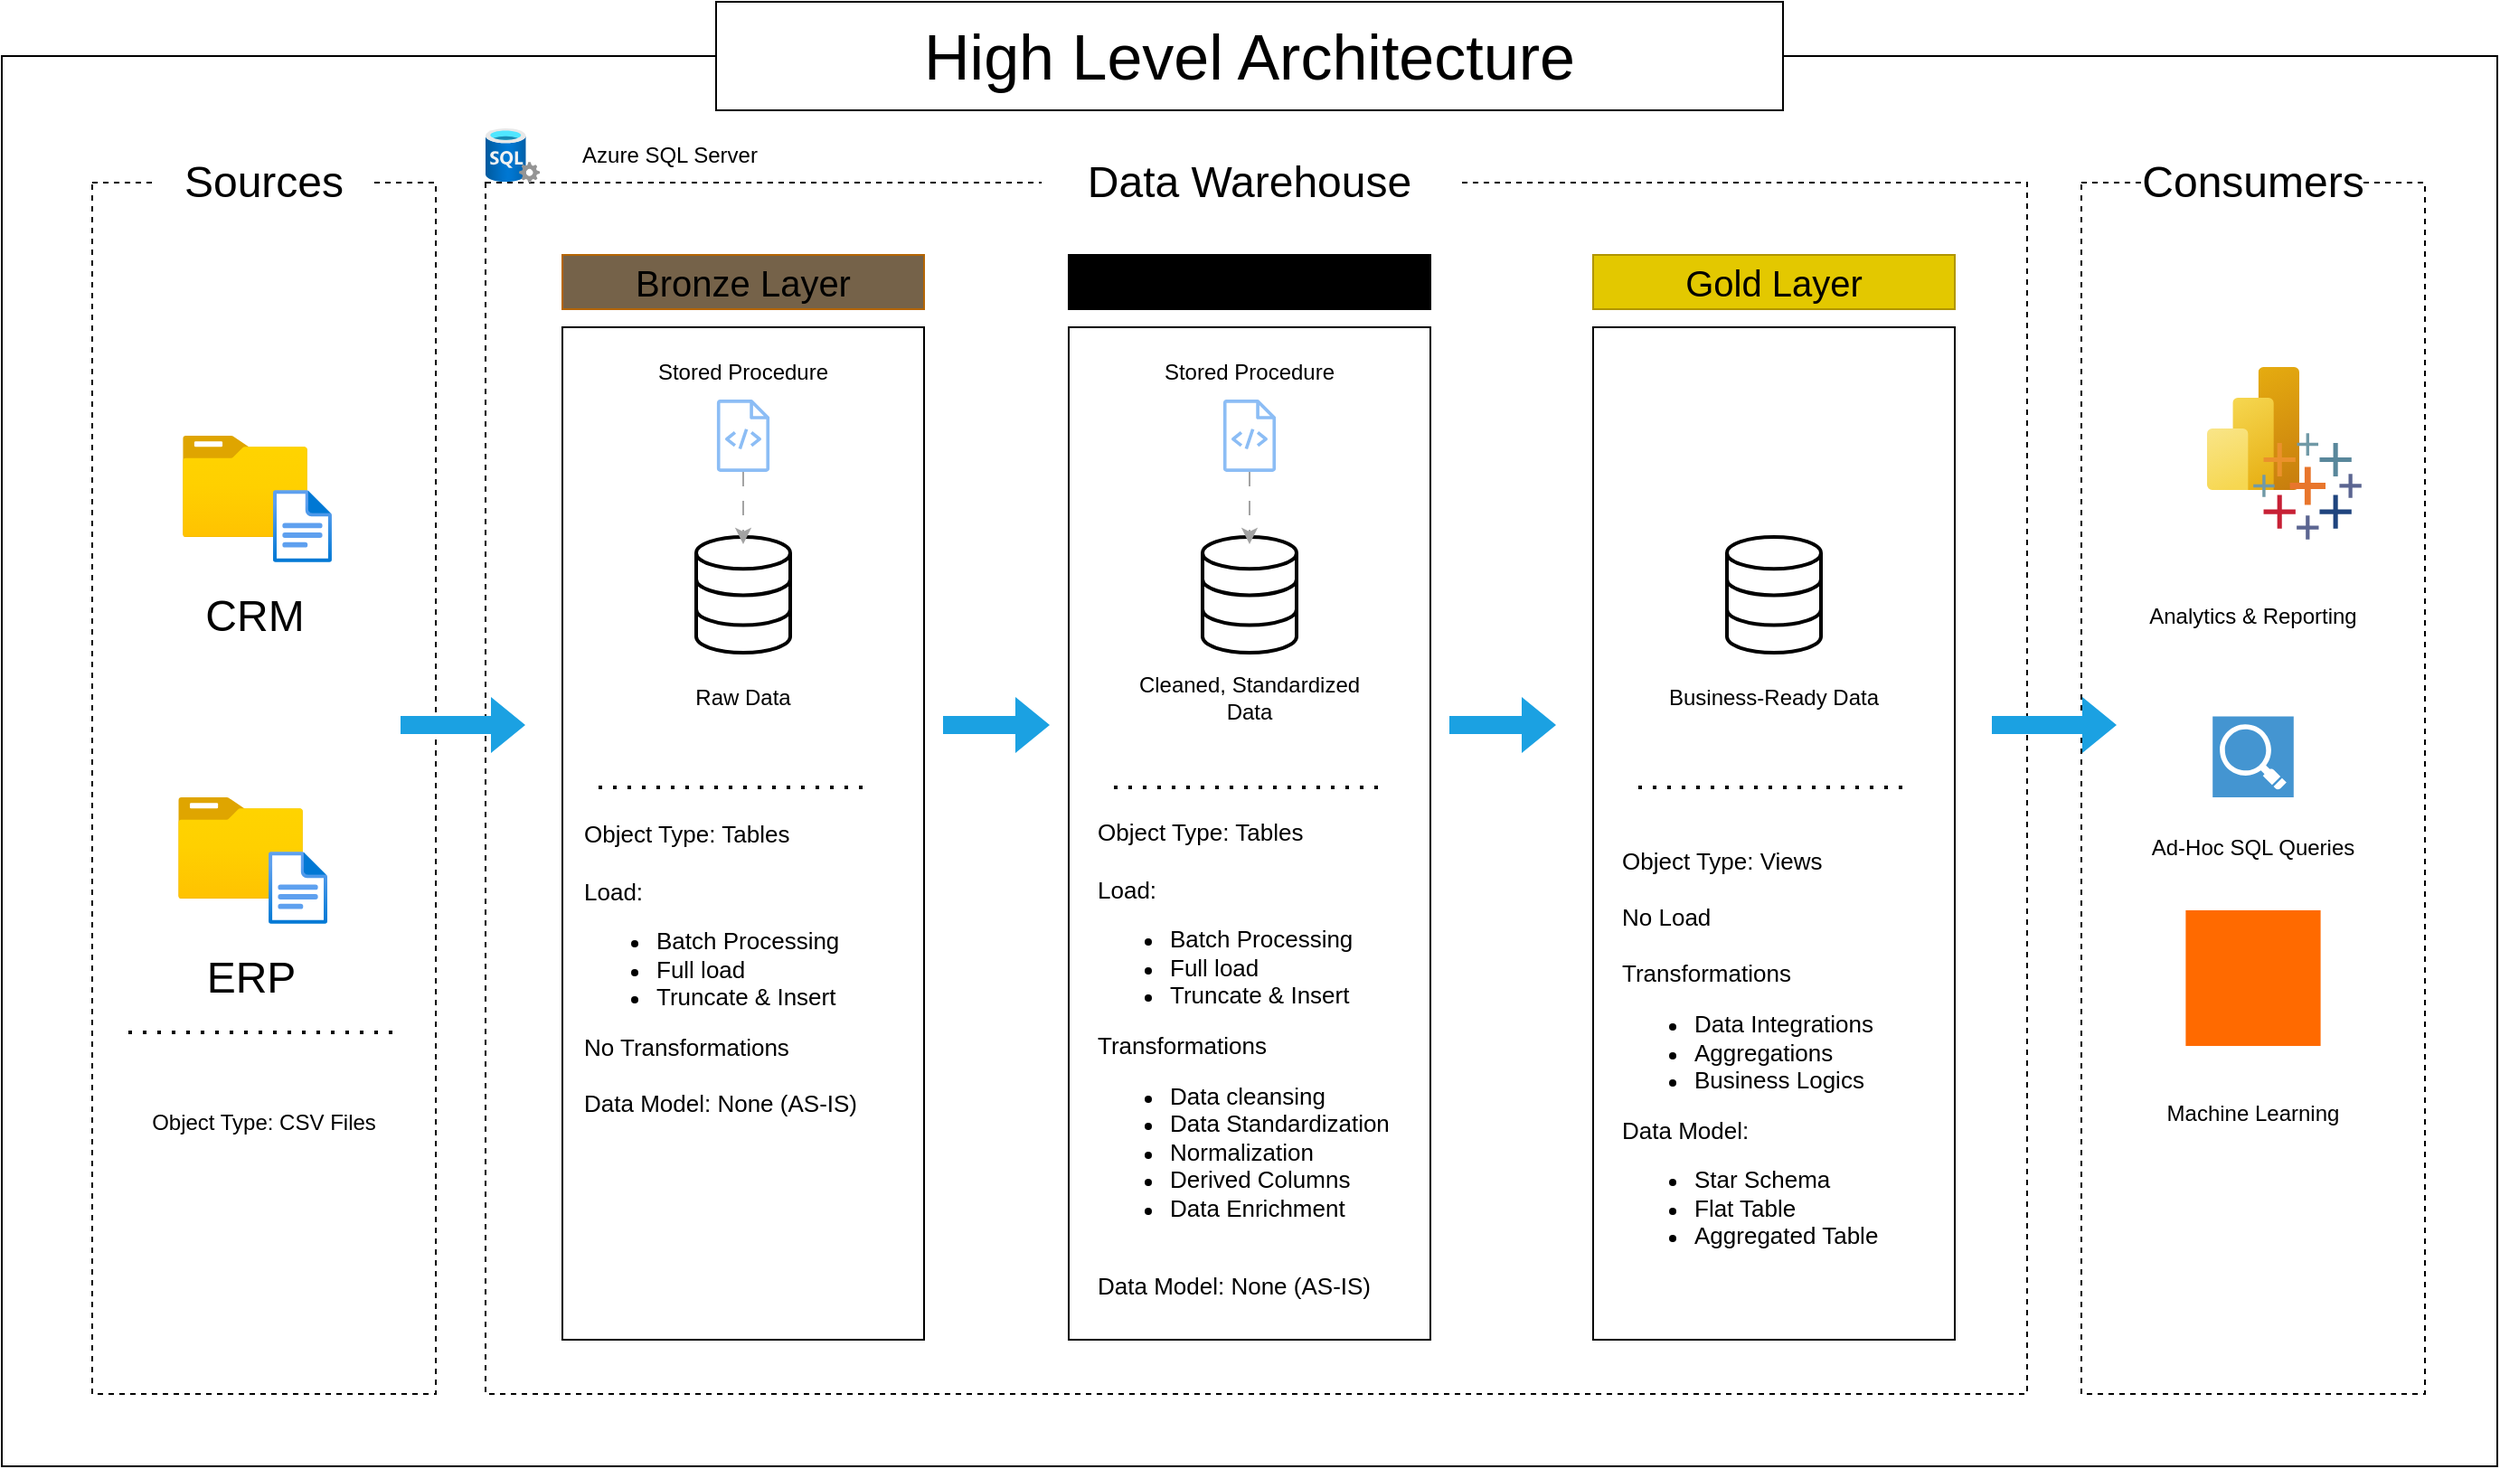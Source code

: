<mxfile version="27.0.9">
  <diagram name="Page-1" id="TnLcbnxKhTQtmt_fRVsT">
    <mxGraphModel dx="1426" dy="912" grid="1" gridSize="10" guides="1" tooltips="1" connect="1" arrows="1" fold="1" page="1" pageScale="1" pageWidth="850" pageHeight="1100" math="0" shadow="0">
      <root>
        <mxCell id="0" />
        <mxCell id="1" parent="0" />
        <mxCell id="Jh2IHpoM0chBitL3KO0X-1" value="" style="rounded=0;whiteSpace=wrap;html=1;" vertex="1" parent="1">
          <mxGeometry x="40" y="90" width="1380" height="780" as="geometry" />
        </mxCell>
        <mxCell id="Jh2IHpoM0chBitL3KO0X-2" value="&lt;font style=&quot;font-size: 35px;&quot;&gt;High Level Architecture&lt;/font&gt;" style="rounded=0;whiteSpace=wrap;html=1;" vertex="1" parent="1">
          <mxGeometry x="435" y="60" width="590" height="60" as="geometry" />
        </mxCell>
        <mxCell id="Jh2IHpoM0chBitL3KO0X-3" value="" style="rounded=0;whiteSpace=wrap;html=1;dashed=1;" vertex="1" parent="1">
          <mxGeometry x="90" y="160" width="190" height="670" as="geometry" />
        </mxCell>
        <mxCell id="Jh2IHpoM0chBitL3KO0X-4" value="&lt;font style=&quot;font-size: 24px;&quot;&gt;Sources&lt;/font&gt;" style="rounded=0;whiteSpace=wrap;html=1;strokeColor=none;" vertex="1" parent="1">
          <mxGeometry x="125" y="130" width="120" height="60" as="geometry" />
        </mxCell>
        <mxCell id="Jh2IHpoM0chBitL3KO0X-5" value="" style="rounded=0;whiteSpace=wrap;html=1;dashed=1;" vertex="1" parent="1">
          <mxGeometry x="307.5" y="160" width="852.5" height="670" as="geometry" />
        </mxCell>
        <mxCell id="Jh2IHpoM0chBitL3KO0X-6" value="&lt;font style=&quot;font-size: 24px;&quot;&gt;Data Warehouse&lt;/font&gt;" style="rounded=0;whiteSpace=wrap;html=1;strokeColor=none;" vertex="1" parent="1">
          <mxGeometry x="615" y="130" width="230" height="60" as="geometry" />
        </mxCell>
        <mxCell id="Jh2IHpoM0chBitL3KO0X-7" value="" style="rounded=0;whiteSpace=wrap;html=1;dashed=1;" vertex="1" parent="1">
          <mxGeometry x="1190" y="160" width="190" height="670" as="geometry" />
        </mxCell>
        <mxCell id="Jh2IHpoM0chBitL3KO0X-8" value="&lt;font style=&quot;font-size: 24px;&quot;&gt;Consumers&lt;/font&gt;" style="rounded=0;whiteSpace=wrap;html=1;strokeColor=none;" vertex="1" parent="1">
          <mxGeometry x="1225" y="130" width="120" height="60" as="geometry" />
        </mxCell>
        <mxCell id="Jh2IHpoM0chBitL3KO0X-9" value="" style="image;aspect=fixed;html=1;points=[];align=center;fontSize=12;image=img/lib/azure2/general/Folder_Blank.svg;" vertex="1" parent="1">
          <mxGeometry x="140" y="300" width="69" height="56.0" as="geometry" />
        </mxCell>
        <mxCell id="Jh2IHpoM0chBitL3KO0X-10" value="" style="image;aspect=fixed;html=1;points=[];align=center;fontSize=12;image=img/lib/azure2/general/File.svg;" vertex="1" parent="1">
          <mxGeometry x="190" y="330" width="32.46" height="40" as="geometry" />
        </mxCell>
        <mxCell id="Jh2IHpoM0chBitL3KO0X-11" value="&lt;font style=&quot;font-size: 24px;&quot;&gt;CRM&lt;/font&gt;" style="rounded=0;whiteSpace=wrap;html=1;strokeColor=none;" vertex="1" parent="1">
          <mxGeometry x="140" y="370" width="80" height="60" as="geometry" />
        </mxCell>
        <mxCell id="Jh2IHpoM0chBitL3KO0X-12" value="" style="image;aspect=fixed;html=1;points=[];align=center;fontSize=12;image=img/lib/azure2/general/Folder_Blank.svg;" vertex="1" parent="1">
          <mxGeometry x="137.54" y="500" width="69" height="56.0" as="geometry" />
        </mxCell>
        <mxCell id="Jh2IHpoM0chBitL3KO0X-13" value="" style="image;aspect=fixed;html=1;points=[];align=center;fontSize=12;image=img/lib/azure2/general/File.svg;" vertex="1" parent="1">
          <mxGeometry x="187.54" y="530" width="32.46" height="40" as="geometry" />
        </mxCell>
        <mxCell id="Jh2IHpoM0chBitL3KO0X-14" value="&lt;font style=&quot;font-size: 24px;&quot;&gt;ERP&lt;/font&gt;" style="rounded=0;whiteSpace=wrap;html=1;strokeColor=none;" vertex="1" parent="1">
          <mxGeometry x="137.54" y="570" width="80" height="60" as="geometry" />
        </mxCell>
        <mxCell id="Jh2IHpoM0chBitL3KO0X-16" value="" style="endArrow=none;dashed=1;html=1;dashPattern=1 3;strokeWidth=2;rounded=0;strokeColor=default;" edge="1" parent="1">
          <mxGeometry width="50" height="50" relative="1" as="geometry">
            <mxPoint x="110" y="630" as="sourcePoint" />
            <mxPoint x="260" y="630" as="targetPoint" />
          </mxGeometry>
        </mxCell>
        <mxCell id="Jh2IHpoM0chBitL3KO0X-18" value="Object Type: CSV Files" style="rounded=0;whiteSpace=wrap;html=1;strokeColor=none;" vertex="1" parent="1">
          <mxGeometry x="110" y="650" width="150" height="60" as="geometry" />
        </mxCell>
        <mxCell id="Jh2IHpoM0chBitL3KO0X-20" value="" style="shape=flexArrow;endArrow=classic;html=1;rounded=0;fillColor=#1ba1e2;strokeColor=none;strokeWidth=1;" edge="1" parent="1">
          <mxGeometry width="50" height="50" relative="1" as="geometry">
            <mxPoint x="260" y="460" as="sourcePoint" />
            <mxPoint x="330" y="460" as="targetPoint" />
          </mxGeometry>
        </mxCell>
        <mxCell id="Jh2IHpoM0chBitL3KO0X-22" value="" style="rounded=0;whiteSpace=wrap;html=1;fillColor=none;strokeColor=light-dark(#000000,#756249);strokeWidth=1;" vertex="1" parent="1">
          <mxGeometry x="350" y="240" width="200" height="560" as="geometry" />
        </mxCell>
        <mxCell id="Jh2IHpoM0chBitL3KO0X-23" value="&lt;font style=&quot;font-size: 20px;&quot;&gt;Bronze Layer&lt;/font&gt;" style="rounded=0;whiteSpace=wrap;html=1;fillColor=#756249;strokeColor=light-dark(#b46504, #756249);" vertex="1" parent="1">
          <mxGeometry x="350" y="200" width="200" height="30" as="geometry" />
        </mxCell>
        <mxCell id="Jh2IHpoM0chBitL3KO0X-24" value="Stored Procedure" style="rounded=0;whiteSpace=wrap;html=1;fillColor=none;strokeColor=none;" vertex="1" parent="1">
          <mxGeometry x="370" y="250" width="160" height="30" as="geometry" />
        </mxCell>
        <mxCell id="Jh2IHpoM0chBitL3KO0X-26" value="" style="sketch=0;outlineConnect=0;fontColor=#232F3E;gradientColor=none;fillColor=#8CBDF5;strokeColor=default;dashed=0;verticalLabelPosition=bottom;verticalAlign=top;align=center;html=1;fontSize=12;fontStyle=0;aspect=fixed;pointerEvents=1;shape=mxgraph.aws4.source_code;" vertex="1" parent="1">
          <mxGeometry x="435.38" y="280" width="29.23" height="40" as="geometry" />
        </mxCell>
        <mxCell id="Jh2IHpoM0chBitL3KO0X-27" value="" style="html=1;verticalLabelPosition=bottom;align=center;labelBackgroundColor=#ffffff;verticalAlign=top;strokeWidth=2;strokeColor=light-dark(#000000,#756249);shadow=0;dashed=0;shape=mxgraph.ios7.icons.data;fillColor=none;" vertex="1" parent="1">
          <mxGeometry x="424" y="356" width="52" height="64" as="geometry" />
        </mxCell>
        <mxCell id="Jh2IHpoM0chBitL3KO0X-28" value="" style="endArrow=classic;html=1;rounded=0;dashed=1;dashPattern=8 8;strokeColor=#A3A3A3;" edge="1" parent="1" source="Jh2IHpoM0chBitL3KO0X-26">
          <mxGeometry width="50" height="50" relative="1" as="geometry">
            <mxPoint x="710" y="520" as="sourcePoint" />
            <mxPoint x="450" y="360" as="targetPoint" />
          </mxGeometry>
        </mxCell>
        <mxCell id="Jh2IHpoM0chBitL3KO0X-29" value="" style="endArrow=none;dashed=1;html=1;dashPattern=1 3;strokeWidth=2;rounded=0;strokeColor=default;" edge="1" parent="1">
          <mxGeometry width="50" height="50" relative="1" as="geometry">
            <mxPoint x="370" y="494.5" as="sourcePoint" />
            <mxPoint x="520" y="494.5" as="targetPoint" />
          </mxGeometry>
        </mxCell>
        <mxCell id="Jh2IHpoM0chBitL3KO0X-30" value="Raw Data" style="text;html=1;align=center;verticalAlign=middle;whiteSpace=wrap;rounded=0;" vertex="1" parent="1">
          <mxGeometry x="420" y="430" width="60" height="30" as="geometry" />
        </mxCell>
        <mxCell id="Jh2IHpoM0chBitL3KO0X-31" value="&lt;font style=&quot;font-size: 13px;&quot;&gt;Object Type: Tables&lt;/font&gt;&lt;div&gt;&lt;span style=&quot;background-color: transparent; color: light-dark(rgb(0, 0, 0), rgb(255, 255, 255));&quot;&gt;&lt;font style=&quot;font-size: 13px;&quot;&gt;&lt;br&gt;&lt;/font&gt;&lt;/span&gt;&lt;/div&gt;&lt;div&gt;&lt;span style=&quot;background-color: transparent; color: light-dark(rgb(0, 0, 0), rgb(255, 255, 255));&quot;&gt;&lt;font style=&quot;font-size: 13px;&quot;&gt;Load:&lt;/font&gt;&lt;/span&gt;&lt;div&gt;&lt;ul&gt;&lt;li&gt;&lt;font style=&quot;font-size: 13px;&quot;&gt;Batch Processing&lt;/font&gt;&lt;/li&gt;&lt;li&gt;&lt;font style=&quot;font-size: 13px;&quot;&gt;Full load&lt;/font&gt;&lt;/li&gt;&lt;li&gt;&lt;font style=&quot;font-size: 13px;&quot;&gt;Truncate &amp;amp; Insert&lt;/font&gt;&lt;/li&gt;&lt;/ul&gt;&lt;div&gt;&lt;span style=&quot;font-size: 13px;&quot;&gt;No Transformations&lt;/span&gt;&lt;/div&gt;&lt;/div&gt;&lt;/div&gt;&lt;div&gt;&lt;span style=&quot;font-size: 13px;&quot;&gt;&lt;br&gt;&lt;/span&gt;&lt;/div&gt;&lt;div&gt;&lt;span style=&quot;font-size: 13px;&quot;&gt;Data Model: None (AS-IS)&lt;/span&gt;&lt;/div&gt;" style="text;html=1;align=left;verticalAlign=middle;whiteSpace=wrap;rounded=0;" vertex="1" parent="1">
          <mxGeometry x="360" y="500" width="180" height="190" as="geometry" />
        </mxCell>
        <mxCell id="Jh2IHpoM0chBitL3KO0X-32" value="" style="shape=flexArrow;endArrow=classic;html=1;rounded=0;fillColor=#1ba1e2;strokeColor=none;strokeWidth=1;" edge="1" parent="1">
          <mxGeometry width="50" height="50" relative="1" as="geometry">
            <mxPoint x="560" y="460" as="sourcePoint" />
            <mxPoint x="620" y="460" as="targetPoint" />
          </mxGeometry>
        </mxCell>
        <mxCell id="Jh2IHpoM0chBitL3KO0X-33" value="" style="rounded=0;whiteSpace=wrap;html=1;fillColor=none;strokeColor=light-dark(#000000,#9E9E9E);strokeWidth=1;" vertex="1" parent="1">
          <mxGeometry x="630" y="240" width="200" height="560" as="geometry" />
        </mxCell>
        <mxCell id="Jh2IHpoM0chBitL3KO0X-34" value="&lt;font style=&quot;font-size: 20px;&quot;&gt;Silver Layer&lt;/font&gt;" style="rounded=0;whiteSpace=wrap;html=1;fillColor=light-dark(#000000,#9E9E9E);" vertex="1" parent="1">
          <mxGeometry x="630" y="200" width="200" height="30" as="geometry" />
        </mxCell>
        <mxCell id="Jh2IHpoM0chBitL3KO0X-35" value="Stored Procedure" style="rounded=0;whiteSpace=wrap;html=1;fillColor=none;strokeColor=none;" vertex="1" parent="1">
          <mxGeometry x="650" y="250" width="160" height="30" as="geometry" />
        </mxCell>
        <mxCell id="Jh2IHpoM0chBitL3KO0X-36" value="" style="sketch=0;outlineConnect=0;fontColor=#232F3E;gradientColor=none;fillColor=#8CBDF5;strokeColor=default;dashed=0;verticalLabelPosition=bottom;verticalAlign=top;align=center;html=1;fontSize=12;fontStyle=0;aspect=fixed;pointerEvents=1;shape=mxgraph.aws4.source_code;" vertex="1" parent="1">
          <mxGeometry x="715.38" y="280" width="29.23" height="40" as="geometry" />
        </mxCell>
        <mxCell id="Jh2IHpoM0chBitL3KO0X-37" value="" style="html=1;verticalLabelPosition=bottom;align=center;labelBackgroundColor=#ffffff;verticalAlign=top;strokeWidth=2;strokeColor=light-dark(#000000,#9E9E9E);shadow=0;dashed=0;shape=mxgraph.ios7.icons.data;fillColor=none;" vertex="1" parent="1">
          <mxGeometry x="704" y="356" width="52" height="64" as="geometry" />
        </mxCell>
        <mxCell id="Jh2IHpoM0chBitL3KO0X-38" value="" style="endArrow=classic;html=1;rounded=0;dashed=1;dashPattern=8 8;strokeColor=#A3A3A3;" edge="1" parent="1" source="Jh2IHpoM0chBitL3KO0X-36">
          <mxGeometry width="50" height="50" relative="1" as="geometry">
            <mxPoint x="990" y="520" as="sourcePoint" />
            <mxPoint x="730" y="360" as="targetPoint" />
          </mxGeometry>
        </mxCell>
        <mxCell id="Jh2IHpoM0chBitL3KO0X-39" value="" style="endArrow=none;dashed=1;html=1;dashPattern=1 3;strokeWidth=2;rounded=0;strokeColor=default;" edge="1" parent="1">
          <mxGeometry width="50" height="50" relative="1" as="geometry">
            <mxPoint x="655" y="494.5" as="sourcePoint" />
            <mxPoint x="805" y="494.5" as="targetPoint" />
          </mxGeometry>
        </mxCell>
        <mxCell id="Jh2IHpoM0chBitL3KO0X-40" value="Cleaned, Standardized Data" style="text;html=1;align=center;verticalAlign=middle;whiteSpace=wrap;rounded=0;" vertex="1" parent="1">
          <mxGeometry x="655" y="430" width="150" height="30" as="geometry" />
        </mxCell>
        <mxCell id="Jh2IHpoM0chBitL3KO0X-41" value="&lt;font style=&quot;font-size: 13px;&quot;&gt;Object Type: Tables&lt;/font&gt;&lt;div&gt;&lt;span style=&quot;background-color: transparent; color: light-dark(rgb(0, 0, 0), rgb(255, 255, 255));&quot;&gt;&lt;font style=&quot;font-size: 13px;&quot;&gt;&lt;br&gt;&lt;/font&gt;&lt;/span&gt;&lt;/div&gt;&lt;div&gt;&lt;span style=&quot;background-color: transparent; color: light-dark(rgb(0, 0, 0), rgb(255, 255, 255));&quot;&gt;&lt;font style=&quot;font-size: 13px;&quot;&gt;Load:&lt;/font&gt;&lt;/span&gt;&lt;div&gt;&lt;ul&gt;&lt;li&gt;&lt;font style=&quot;font-size: 13px;&quot;&gt;Batch Processing&lt;/font&gt;&lt;/li&gt;&lt;li&gt;&lt;font style=&quot;font-size: 13px;&quot;&gt;Full load&lt;/font&gt;&lt;/li&gt;&lt;li&gt;&lt;font style=&quot;font-size: 13px;&quot;&gt;Truncate &amp;amp; Insert&lt;/font&gt;&lt;/li&gt;&lt;/ul&gt;&lt;div&gt;&lt;span style=&quot;font-size: 13px;&quot;&gt;Transformations&lt;/span&gt;&lt;/div&gt;&lt;/div&gt;&lt;/div&gt;&lt;div&gt;&lt;ul&gt;&lt;li&gt;&lt;span style=&quot;font-size: 13px;&quot;&gt;Data cleansing&lt;/span&gt;&lt;/li&gt;&lt;li&gt;&lt;span style=&quot;font-size: 13px;&quot;&gt;Data Standardization&lt;/span&gt;&lt;/li&gt;&lt;li&gt;&lt;span style=&quot;font-size: 13px;&quot;&gt;Normalization&lt;/span&gt;&lt;/li&gt;&lt;li&gt;&lt;span style=&quot;font-size: 13px;&quot;&gt;Derived Columns&lt;/span&gt;&lt;/li&gt;&lt;li&gt;&lt;span style=&quot;font-size: 13px;&quot;&gt;Data Enrichment&lt;/span&gt;&lt;/li&gt;&lt;/ul&gt;&lt;/div&gt;&lt;div&gt;&lt;span style=&quot;font-size: 13px;&quot;&gt;&lt;br&gt;&lt;/span&gt;&lt;/div&gt;&lt;div&gt;&lt;span style=&quot;font-size: 13px;&quot;&gt;Data Model: None (AS-IS)&lt;/span&gt;&lt;/div&gt;" style="text;html=1;align=left;verticalAlign=middle;whiteSpace=wrap;rounded=0;" vertex="1" parent="1">
          <mxGeometry x="643.75" y="500" width="180" height="290" as="geometry" />
        </mxCell>
        <mxCell id="Jh2IHpoM0chBitL3KO0X-43" value="" style="shape=flexArrow;endArrow=classic;html=1;rounded=0;fillColor=#1ba1e2;strokeColor=none;strokeWidth=1;" edge="1" parent="1">
          <mxGeometry width="50" height="50" relative="1" as="geometry">
            <mxPoint x="840" y="460" as="sourcePoint" />
            <mxPoint x="900" y="460" as="targetPoint" />
          </mxGeometry>
        </mxCell>
        <mxCell id="Jh2IHpoM0chBitL3KO0X-44" value="" style="rounded=0;whiteSpace=wrap;html=1;fillColor=none;strokeColor=light-dark(#000000,#EEDD5E);strokeWidth=1;" vertex="1" parent="1">
          <mxGeometry x="920" y="240" width="200" height="560" as="geometry" />
        </mxCell>
        <mxCell id="Jh2IHpoM0chBitL3KO0X-45" value="&lt;font style=&quot;font-size: 20px;&quot;&gt;Gold Layer&lt;/font&gt;" style="rounded=0;whiteSpace=wrap;html=1;fillColor=light-dark(#e3c800, #eedd5d);strokeColor=#B09500;fontColor=#000000;" vertex="1" parent="1">
          <mxGeometry x="920" y="200" width="200" height="30" as="geometry" />
        </mxCell>
        <mxCell id="Jh2IHpoM0chBitL3KO0X-46" value="" style="html=1;verticalLabelPosition=bottom;align=center;labelBackgroundColor=#ffffff;verticalAlign=top;strokeWidth=2;strokeColor=light-dark(#000000, #eedd5e);shadow=0;dashed=0;shape=mxgraph.ios7.icons.data;fillColor=none;" vertex="1" parent="1">
          <mxGeometry x="994" y="356" width="52" height="64" as="geometry" />
        </mxCell>
        <mxCell id="Jh2IHpoM0chBitL3KO0X-47" value="" style="endArrow=none;dashed=1;html=1;dashPattern=1 3;strokeWidth=2;rounded=0;strokeColor=default;" edge="1" parent="1">
          <mxGeometry width="50" height="50" relative="1" as="geometry">
            <mxPoint x="945" y="494.5" as="sourcePoint" />
            <mxPoint x="1095" y="494.5" as="targetPoint" />
          </mxGeometry>
        </mxCell>
        <mxCell id="Jh2IHpoM0chBitL3KO0X-48" value="Business-Ready Data" style="text;html=1;align=center;verticalAlign=middle;whiteSpace=wrap;rounded=0;" vertex="1" parent="1">
          <mxGeometry x="945" y="430" width="150" height="30" as="geometry" />
        </mxCell>
        <mxCell id="Jh2IHpoM0chBitL3KO0X-49" value="&lt;font style=&quot;font-size: 13px;&quot;&gt;Object Type: Views&lt;/font&gt;&lt;div&gt;&lt;span style=&quot;background-color: transparent; color: light-dark(rgb(0, 0, 0), rgb(255, 255, 255));&quot;&gt;&lt;font style=&quot;font-size: 13px;&quot;&gt;&lt;br&gt;&lt;/font&gt;&lt;/span&gt;&lt;/div&gt;&lt;div&gt;&lt;span style=&quot;background-color: transparent; color: light-dark(rgb(0, 0, 0), rgb(255, 255, 255));&quot;&gt;&lt;font style=&quot;font-size: 13px;&quot;&gt;No Load&lt;/font&gt;&lt;/span&gt;&lt;/div&gt;&lt;div&gt;&lt;span style=&quot;font-size: 13px;&quot;&gt;&lt;br&gt;&lt;/span&gt;&lt;div&gt;&lt;div&gt;&lt;span style=&quot;font-size: 13px;&quot;&gt;Transformations&lt;/span&gt;&lt;/div&gt;&lt;/div&gt;&lt;/div&gt;&lt;div&gt;&lt;ul&gt;&lt;li&gt;&lt;span style=&quot;font-size: 13px;&quot;&gt;Data Integrations&lt;/span&gt;&lt;/li&gt;&lt;li&gt;&lt;span style=&quot;font-size: 13px;&quot;&gt;Aggregations&lt;/span&gt;&lt;/li&gt;&lt;li&gt;&lt;span style=&quot;font-size: 13px;&quot;&gt;Business Logics&lt;/span&gt;&lt;/li&gt;&lt;/ul&gt;&lt;/div&gt;&lt;div&gt;&lt;span style=&quot;font-size: 13px;&quot;&gt;Data Model:&amp;nbsp;&lt;/span&gt;&lt;/div&gt;&lt;div&gt;&lt;ul&gt;&lt;li&gt;&lt;span style=&quot;font-size: 13px;&quot;&gt;Star Schema&lt;/span&gt;&lt;/li&gt;&lt;li&gt;&lt;span style=&quot;font-size: 13px;&quot;&gt;Flat Table&lt;/span&gt;&lt;/li&gt;&lt;li&gt;&lt;span style=&quot;font-size: 13px;&quot;&gt;Aggregated Table&lt;/span&gt;&lt;/li&gt;&lt;/ul&gt;&lt;/div&gt;" style="text;html=1;align=left;verticalAlign=middle;whiteSpace=wrap;rounded=0;" vertex="1" parent="1">
          <mxGeometry x="933.75" y="500" width="180" height="290" as="geometry" />
        </mxCell>
        <mxCell id="Jh2IHpoM0chBitL3KO0X-50" value="" style="shape=flexArrow;endArrow=classic;html=1;rounded=0;fillColor=#1ba1e2;strokeColor=none;strokeWidth=1;" edge="1" parent="1">
          <mxGeometry width="50" height="50" relative="1" as="geometry">
            <mxPoint x="1140" y="460" as="sourcePoint" />
            <mxPoint x="1210" y="460" as="targetPoint" />
          </mxGeometry>
        </mxCell>
        <mxCell id="Jh2IHpoM0chBitL3KO0X-51" value="" style="image;aspect=fixed;html=1;points=[];align=center;fontSize=12;image=img/lib/azure2/analytics/Power_BI_Embedded.svg;" vertex="1" parent="1">
          <mxGeometry x="1259.5" y="262" width="51" height="68" as="geometry" />
        </mxCell>
        <mxCell id="Jh2IHpoM0chBitL3KO0X-52" value="" style="verticalLabelPosition=bottom;aspect=fixed;html=1;shape=mxgraph.salesforce.analytics;" vertex="1" parent="1">
          <mxGeometry x="1285" y="298.6" width="60" height="58.8" as="geometry" />
        </mxCell>
        <mxCell id="Jh2IHpoM0chBitL3KO0X-53" value="Analytics &amp;amp; Reporting" style="text;html=1;align=center;verticalAlign=middle;whiteSpace=wrap;rounded=0;" vertex="1" parent="1">
          <mxGeometry x="1220" y="385" width="130" height="30" as="geometry" />
        </mxCell>
        <mxCell id="Jh2IHpoM0chBitL3KO0X-54" value="" style="shadow=0;dashed=0;html=1;strokeColor=none;fillColor=#4495D1;labelPosition=center;verticalLabelPosition=bottom;verticalAlign=top;align=center;outlineConnect=0;shape=mxgraph.veeam.2d.search;" vertex="1" parent="1">
          <mxGeometry x="1262.6" y="455.2" width="44.8" height="44.8" as="geometry" />
        </mxCell>
        <mxCell id="Jh2IHpoM0chBitL3KO0X-55" value="Ad-Hoc SQL Queries" style="text;html=1;align=center;verticalAlign=middle;whiteSpace=wrap;rounded=0;" vertex="1" parent="1">
          <mxGeometry x="1220" y="513" width="130" height="30" as="geometry" />
        </mxCell>
        <mxCell id="Jh2IHpoM0chBitL3KO0X-56" value="" style="points=[];aspect=fixed;html=1;align=center;shadow=0;dashed=0;fillColor=#FF6A00;strokeColor=none;shape=mxgraph.alibaba_cloud.machine_learning;" vertex="1" parent="1">
          <mxGeometry x="1247.7" y="562.47" width="74.6" height="75.05" as="geometry" />
        </mxCell>
        <mxCell id="Jh2IHpoM0chBitL3KO0X-57" value="Machine Learning" style="text;html=1;align=center;verticalAlign=middle;whiteSpace=wrap;rounded=0;" vertex="1" parent="1">
          <mxGeometry x="1220" y="660" width="130" height="30" as="geometry" />
        </mxCell>
        <mxCell id="Jh2IHpoM0chBitL3KO0X-58" value="" style="image;aspect=fixed;html=1;points=[];align=center;fontSize=12;image=img/lib/azure2/databases/SQL_Server.svg;" vertex="1" parent="1">
          <mxGeometry x="307.5" y="130" width="30" height="30" as="geometry" />
        </mxCell>
        <mxCell id="Jh2IHpoM0chBitL3KO0X-59" value="Azure SQL Server" style="text;html=1;align=center;verticalAlign=middle;whiteSpace=wrap;rounded=0;" vertex="1" parent="1">
          <mxGeometry x="337.5" y="130" width="142.5" height="30" as="geometry" />
        </mxCell>
      </root>
    </mxGraphModel>
  </diagram>
</mxfile>
